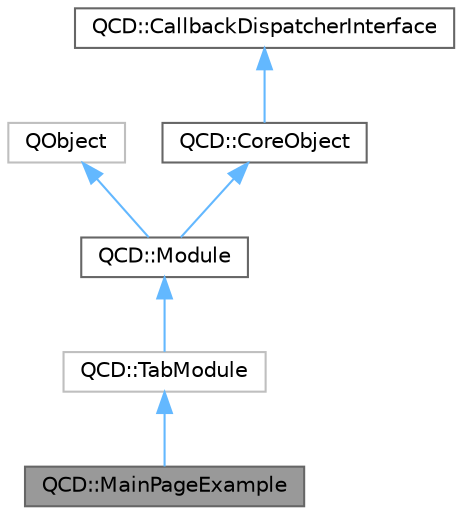 digraph "QCD::MainPageExample"
{
 // LATEX_PDF_SIZE
  bgcolor="transparent";
  edge [fontname=Helvetica,fontsize=10,labelfontname=Helvetica,labelfontsize=10];
  node [fontname=Helvetica,fontsize=10,shape=box,height=0.2,width=0.4];
  Node1 [label="QCD::MainPageExample",height=0.2,width=0.4,color="gray40", fillcolor="grey60", style="filled", fontcolor="black",tooltip=" "];
  Node2 -> Node1 [dir="back",color="steelblue1",style="solid"];
  Node2 [label="QCD::TabModule",height=0.2,width=0.4,color="grey75", fillcolor="white", style="filled",URL="$classQCD_1_1TabModule.html",tooltip=" "];
  Node3 -> Node2 [dir="back",color="steelblue1",style="solid"];
  Node3 [label="QCD::Module",height=0.2,width=0.4,color="gray40", fillcolor="white", style="filled",URL="$classQCD_1_1Module.html",tooltip="Base class for all modules."];
  Node4 -> Node3 [dir="back",color="steelblue1",style="solid"];
  Node4 [label="QObject",height=0.2,width=0.4,color="grey75", fillcolor="white", style="filled",tooltip=" "];
  Node5 -> Node3 [dir="back",color="steelblue1",style="solid"];
  Node5 [label="QCD::CoreObject",height=0.2,width=0.4,color="gray40", fillcolor="white", style="filled",URL="$classQCD_1_1CoreObject.html",tooltip="core object extended by all QCD classes"];
  Node6 -> Node5 [dir="back",color="steelblue1",style="solid"];
  Node6 [label="QCD::CallbackDispatcherInterface",height=0.2,width=0.4,color="gray40", fillcolor="white", style="filled",URL="$classQCD_1_1CallbackDispatcherInterface.html",tooltip="Interface definition for callback dispatchers."];
}
